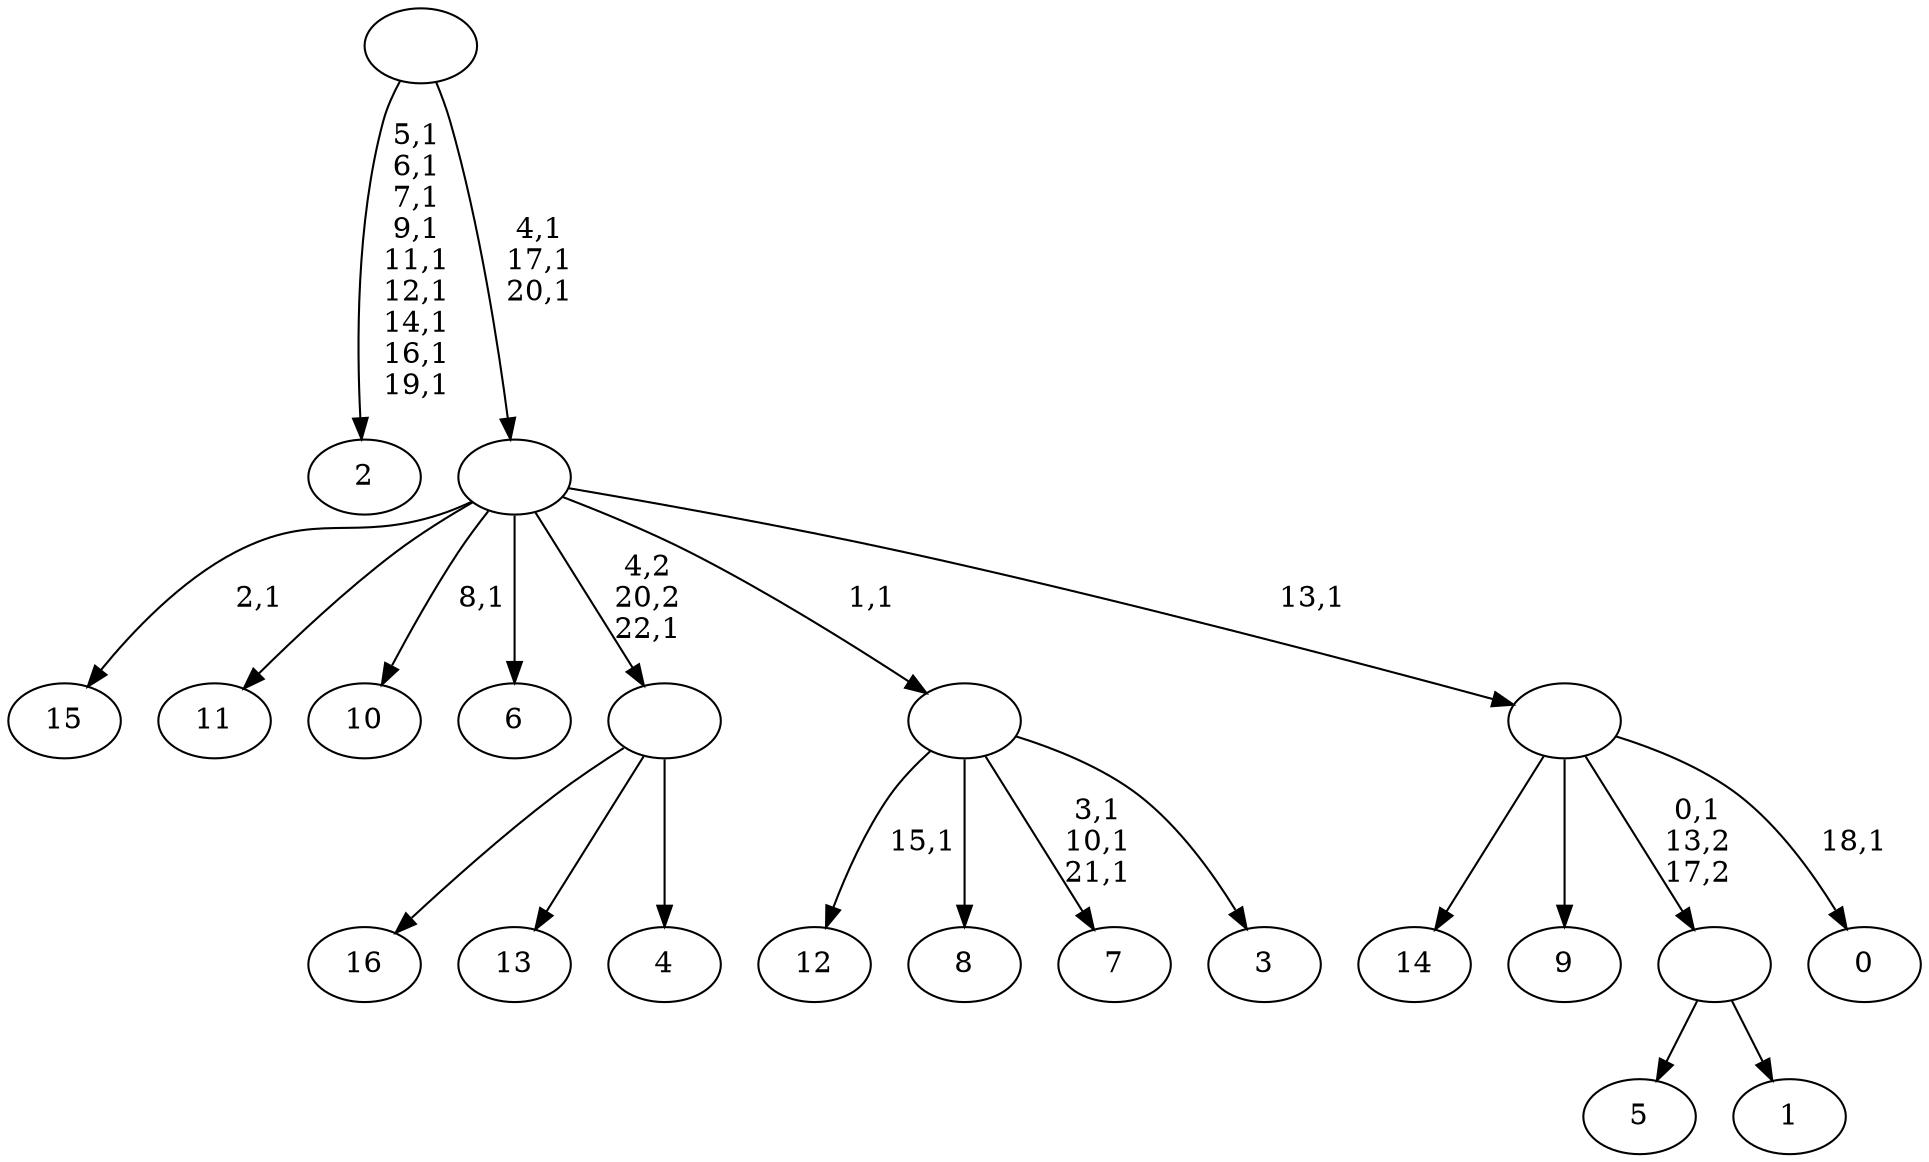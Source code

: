 digraph T {
	40 [label="16"]
	39 [label="15"]
	37 [label="14"]
	36 [label="13"]
	35 [label="12"]
	33 [label="11"]
	32 [label="10"]
	30 [label="9"]
	29 [label="8"]
	28 [label="7"]
	24 [label="6"]
	23 [label="5"]
	22 [label="4"]
	21 [label=""]
	20 [label="3"]
	19 [label=""]
	18 [label="2"]
	8 [label="1"]
	7 [label=""]
	6 [label="0"]
	4 [label=""]
	3 [label=""]
	0 [label=""]
	21 -> 40 [label=""]
	21 -> 36 [label=""]
	21 -> 22 [label=""]
	19 -> 28 [label="3,1\n10,1\n21,1"]
	19 -> 35 [label="15,1"]
	19 -> 29 [label=""]
	19 -> 20 [label=""]
	7 -> 23 [label=""]
	7 -> 8 [label=""]
	4 -> 6 [label="18,1"]
	4 -> 37 [label=""]
	4 -> 30 [label=""]
	4 -> 7 [label="0,1\n13,2\n17,2"]
	3 -> 32 [label="8,1"]
	3 -> 39 [label="2,1"]
	3 -> 33 [label=""]
	3 -> 24 [label=""]
	3 -> 21 [label="4,2\n20,2\n22,1"]
	3 -> 19 [label="1,1"]
	3 -> 4 [label="13,1"]
	0 -> 3 [label="4,1\n17,1\n20,1"]
	0 -> 18 [label="5,1\n6,1\n7,1\n9,1\n11,1\n12,1\n14,1\n16,1\n19,1"]
}
